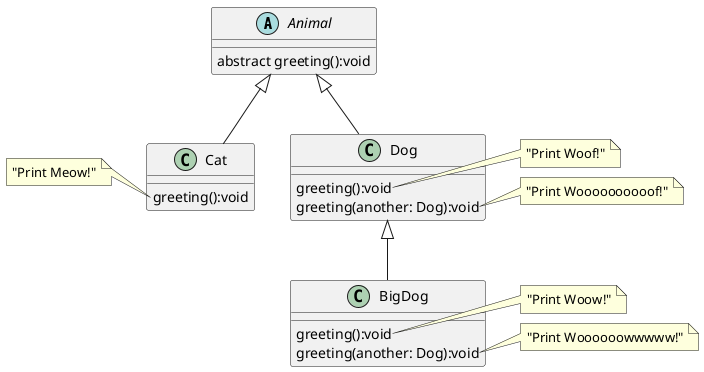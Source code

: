 @startuml
'https://plantuml.com/class-diagram

abstract class Animal{
abstract greeting():void
}
class Cat extends Animal{
greeting():void
}
note left of Cat::void
  "Print Meow!"
end note

class Dog extends Animal{
greeting():void
greeting(another: Dog):void
}
note right of Dog::void
  "Print Woof!"
end note
note right of Dog::"greeting(another: Dog):void"
  "Print Woooooooooof!"
end note

class BigDog extends Dog{
greeting():void
greeting(another: Dog):void
}
note right of BigDog::void
  "Print Woow!"
end note
note right of BigDog::"greeting(another: Dog):void"
  "Print Woooooowwwww!"
end note

@enduml